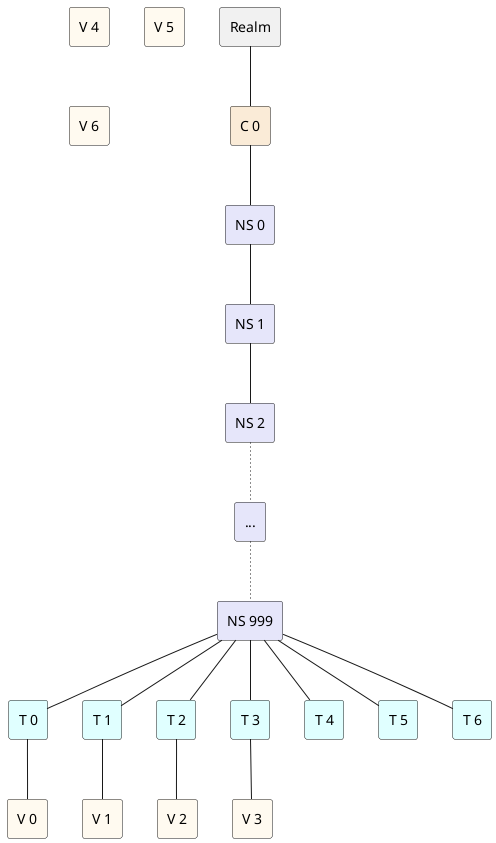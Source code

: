 @startuml

rectangle Realm
rectangle "C 0" as C0 #AntiqueWhite
Realm -- C0

rectangle "NS 0" as Ns0 #Lavender
C0 -- Ns0

rectangle "NS 1" as Ns1 #Lavender
Ns0 -- Ns1

rectangle "NS 2" as Ns2 #Lavender
Ns1 -- Ns2

rectangle "..." as Ns3 #Lavender
Ns2 -[dotted]- Ns3

rectangle "NS 999" as Ns999 #Lavender
Ns3 -[dotted]- Ns999

rectangle "T 0" as T0 #LightCyan
rectangle "T 1" as T1 #LightCyan
rectangle "T 2" as T2 #LightCyan
rectangle "T 3" as T3 #LightCyan
rectangle "T 4" as T4 #LightCyan
rectangle "T 5" as T5 #LightCyan
rectangle "T 6" as T6 #LightCyan
Ns999 -- T0
Ns999 -- T1
Ns999 -- T2
Ns999 -- T3
Ns999 -- T4
Ns999 -- T5
Ns999 -- T6

rectangle "V 0" as V0 #FloralWhite
rectangle "V 1" as V1 #FloralWhite
rectangle "V 2" as V2 #FloralWhite
rectangle "V 3" as V3 #FloralWhite
rectangle "V 4" as V4 #FloralWhite
rectangle "V 5" as V5 #FloralWhite
rectangle "V 6" as V6 #FloralWhite
T0 -- V0
T1 -- V1
T2 -- V2
T3 -- V3

@enduml
